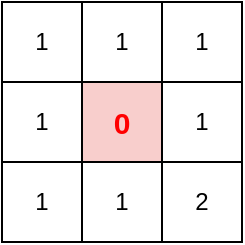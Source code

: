 <mxfile version="10.9.5" type="device"><diagram id="p2P8I29aAseqjgxBqCyM" name="1"><mxGraphModel dx="1069" dy="732" grid="1" gridSize="10" guides="1" tooltips="1" connect="1" arrows="1" fold="1" page="1" pageScale="1" pageWidth="827" pageHeight="1169" math="0" shadow="0"><root><mxCell id="0"/><mxCell id="1" parent="0"/><mxCell id="JY-Gae9tr8p9XssCmtri-1" value="1" style="whiteSpace=wrap;html=1;aspect=fixed;fillColor=#ffffff;" parent="1" vertex="1"><mxGeometry x="40" y="40" width="40" height="40" as="geometry"/></mxCell><mxCell id="JY-Gae9tr8p9XssCmtri-2" value="1" style="whiteSpace=wrap;html=1;aspect=fixed;fillColor=#ffffff;" parent="1" vertex="1"><mxGeometry x="80" y="40" width="40" height="40" as="geometry"/></mxCell><mxCell id="JY-Gae9tr8p9XssCmtri-3" value="1" style="whiteSpace=wrap;html=1;aspect=fixed;fillColor=#ffffff;" parent="1" vertex="1"><mxGeometry x="120" y="40" width="40" height="40" as="geometry"/></mxCell><mxCell id="JY-Gae9tr8p9XssCmtri-8" value="1" style="whiteSpace=wrap;html=1;aspect=fixed;fillColor=#ffffff;" parent="1" vertex="1"><mxGeometry x="40" y="80" width="40" height="40" as="geometry"/></mxCell><mxCell id="JY-Gae9tr8p9XssCmtri-9" value="0" style="whiteSpace=wrap;html=1;aspect=fixed;fillColor=#f8cecc;strokeColor=#000000;fontSize=15;fontColor=#FF0000;fontStyle=1" parent="1" vertex="1"><mxGeometry x="80" y="80" width="40" height="40" as="geometry"/></mxCell><mxCell id="JY-Gae9tr8p9XssCmtri-10" value="1" style="whiteSpace=wrap;html=1;aspect=fixed;fillColor=#ffffff;strokeColor=#000000;" parent="1" vertex="1"><mxGeometry x="120" y="80" width="40" height="40" as="geometry"/></mxCell><mxCell id="JY-Gae9tr8p9XssCmtri-15" value="1" style="whiteSpace=wrap;html=1;aspect=fixed;fillColor=#ffffff;" parent="1" vertex="1"><mxGeometry x="40" y="120" width="40" height="40" as="geometry"/></mxCell><mxCell id="JY-Gae9tr8p9XssCmtri-16" value="1" style="whiteSpace=wrap;html=1;aspect=fixed;fillColor=#ffffff;strokeColor=#000000;" parent="1" vertex="1"><mxGeometry x="80" y="120" width="40" height="40" as="geometry"/></mxCell><mxCell id="JY-Gae9tr8p9XssCmtri-17" value="2" style="whiteSpace=wrap;html=1;aspect=fixed;fillColor=#ffffff;strokeColor=#000000;" parent="1" vertex="1"><mxGeometry x="120" y="120" width="40" height="40" as="geometry"/></mxCell></root></mxGraphModel></diagram><diagram name="2" id="Cx9rvcFXyvsq7giu_-xt"><mxGraphModel dx="1069" dy="732" grid="1" gridSize="10" guides="1" tooltips="1" connect="1" arrows="1" fold="1" page="1" pageScale="1" pageWidth="827" pageHeight="1169" math="0" shadow="0"><root><mxCell id="rIZKrHc0ADyIGtLXh3ax-0"/><mxCell id="rIZKrHc0ADyIGtLXh3ax-1" parent="rIZKrHc0ADyIGtLXh3ax-0"/><mxCell id="rIZKrHc0ADyIGtLXh3ax-2" value="1" style="whiteSpace=wrap;html=1;aspect=fixed;fillColor=#ffffff;" vertex="1" parent="rIZKrHc0ADyIGtLXh3ax-1"><mxGeometry x="40" y="40" width="40" height="40" as="geometry"/></mxCell><mxCell id="rIZKrHc0ADyIGtLXh3ax-3" value="0" style="whiteSpace=wrap;html=1;aspect=fixed;fillColor=#f8cecc;strokeColor=#000000;fontSize=15;fontStyle=1;fontColor=#FF0000;" vertex="1" parent="rIZKrHc0ADyIGtLXh3ax-1"><mxGeometry x="80" y="40" width="40" height="40" as="geometry"/></mxCell><mxCell id="rIZKrHc0ADyIGtLXh3ax-4" value="0" style="whiteSpace=wrap;html=1;aspect=fixed;fillColor=#ffffff;" vertex="1" parent="rIZKrHc0ADyIGtLXh3ax-1"><mxGeometry x="120" y="40" width="40" height="40" as="geometry"/></mxCell><mxCell id="rIZKrHc0ADyIGtLXh3ax-5" value="1" style="whiteSpace=wrap;html=1;aspect=fixed;fillColor=#ffffff;" vertex="1" parent="rIZKrHc0ADyIGtLXh3ax-1"><mxGeometry x="40" y="80" width="40" height="40" as="geometry"/></mxCell><mxCell id="rIZKrHc0ADyIGtLXh3ax-6" value="0" style="whiteSpace=wrap;html=1;aspect=fixed;fillColor=#f8cecc;strokeColor=#000000;fontSize=15;fontColor=#FF0000;fontStyle=1" vertex="1" parent="rIZKrHc0ADyIGtLXh3ax-1"><mxGeometry x="80" y="80" width="40" height="40" as="geometry"/></mxCell><mxCell id="rIZKrHc0ADyIGtLXh3ax-7" value="0" style="whiteSpace=wrap;html=1;aspect=fixed;fillColor=#ffffff;strokeColor=#000000;" vertex="1" parent="rIZKrHc0ADyIGtLXh3ax-1"><mxGeometry x="120" y="80" width="40" height="40" as="geometry"/></mxCell><mxCell id="rIZKrHc0ADyIGtLXh3ax-8" value="1" style="whiteSpace=wrap;html=1;aspect=fixed;fillColor=#ffffff;" vertex="1" parent="rIZKrHc0ADyIGtLXh3ax-1"><mxGeometry x="40" y="120" width="40" height="40" as="geometry"/></mxCell><mxCell id="rIZKrHc0ADyIGtLXh3ax-9" value="1" style="whiteSpace=wrap;html=1;aspect=fixed;fillColor=#ffffff;strokeColor=#000000;" vertex="1" parent="rIZKrHc0ADyIGtLXh3ax-1"><mxGeometry x="80" y="120" width="40" height="40" as="geometry"/></mxCell><mxCell id="rIZKrHc0ADyIGtLXh3ax-10" value="1" style="whiteSpace=wrap;html=1;aspect=fixed;fillColor=#ffffff;strokeColor=#000000;" vertex="1" parent="rIZKrHc0ADyIGtLXh3ax-1"><mxGeometry x="120" y="120" width="40" height="40" as="geometry"/></mxCell></root></mxGraphModel></diagram></mxfile>